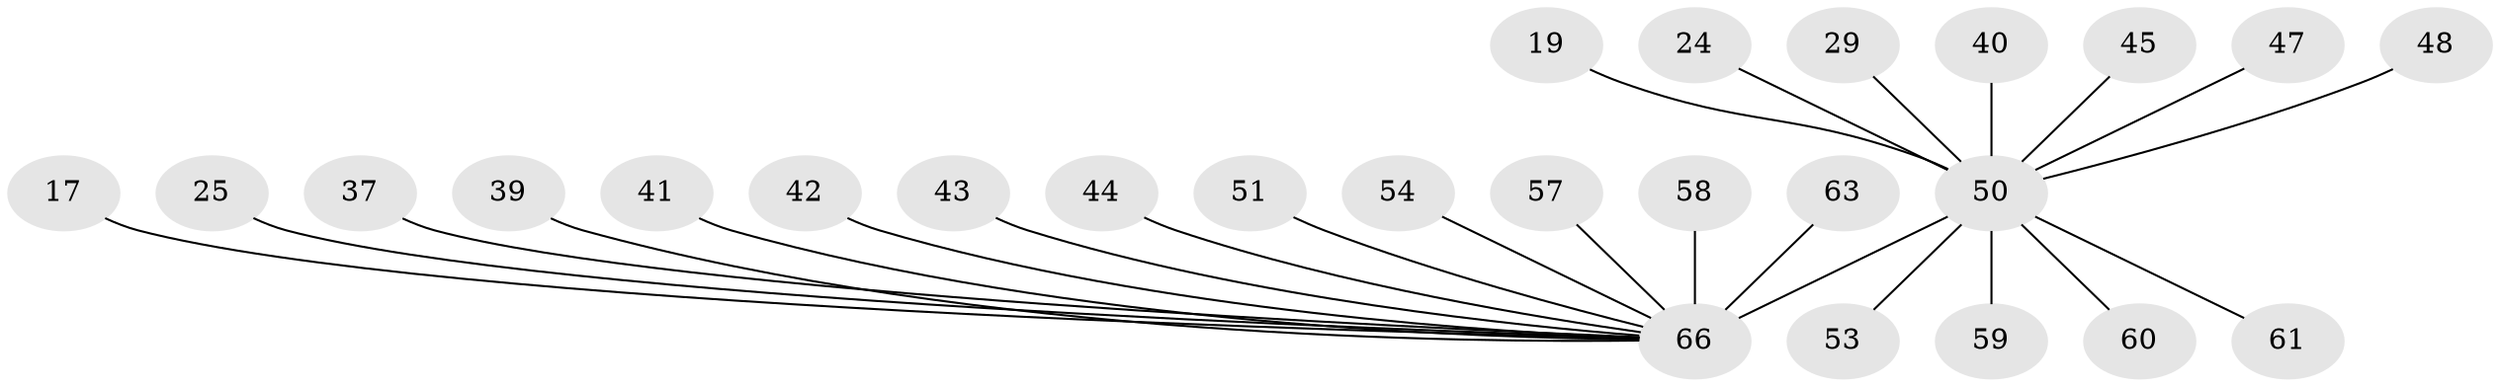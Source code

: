 // original degree distribution, {22: 0.015151515151515152, 7: 0.030303030303030304, 2: 0.18181818181818182, 17: 0.015151515151515152, 1: 0.5, 5: 0.030303030303030304, 3: 0.12121212121212122, 6: 0.030303030303030304, 4: 0.07575757575757576}
// Generated by graph-tools (version 1.1) at 2025/50/03/04/25 21:50:15]
// undirected, 26 vertices, 25 edges
graph export_dot {
graph [start="1"]
  node [color=gray90,style=filled];
  17;
  19;
  24 [super="+10+18"];
  25;
  29;
  37 [super="+32"];
  39;
  40 [super="+31"];
  41 [super="+36"];
  42;
  43;
  44;
  45;
  47;
  48;
  50 [super="+49+35"];
  51;
  53;
  54;
  57 [super="+3"];
  58;
  59;
  60 [super="+56"];
  61;
  63 [super="+15"];
  66 [super="+33+62+65+5"];
  17 -- 66;
  19 -- 50;
  24 -- 50;
  25 -- 66;
  29 -- 50;
  37 -- 66;
  39 -- 66;
  40 -- 50;
  41 -- 66 [weight=3];
  42 -- 66;
  43 -- 66;
  44 -- 66;
  45 -- 50;
  47 -- 50;
  48 -- 50;
  50 -- 61;
  50 -- 59;
  50 -- 53;
  50 -- 60;
  50 -- 66 [weight=14];
  51 -- 66;
  54 -- 66;
  57 -- 66;
  58 -- 66;
  63 -- 66;
}

